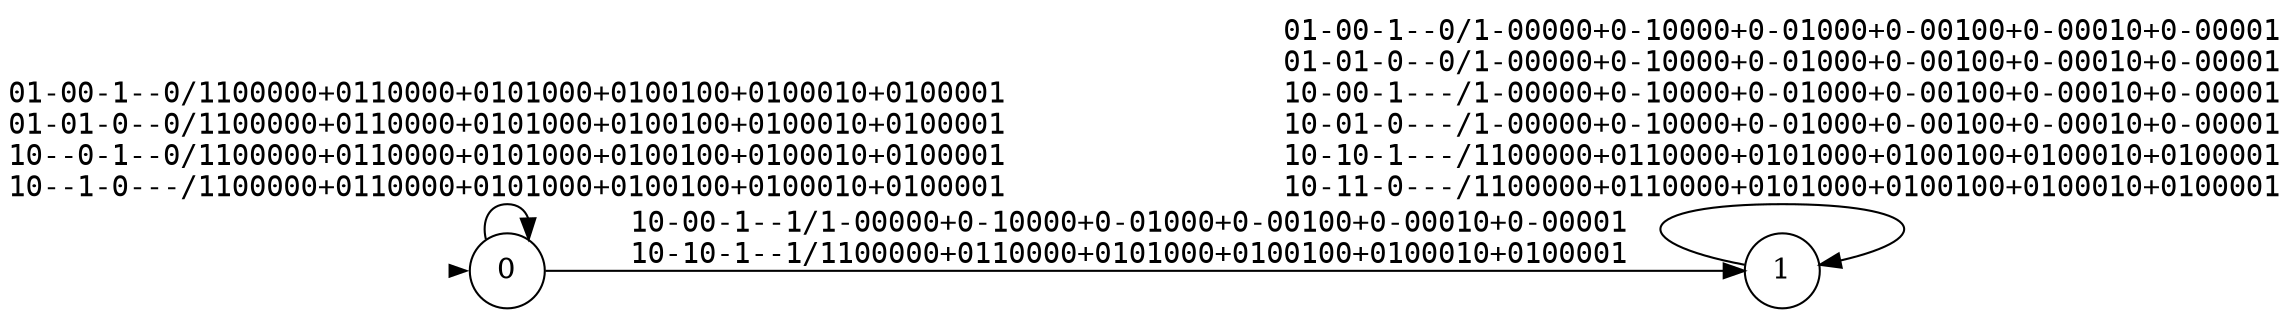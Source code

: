 digraph""{graph[rankdir=LR,ranksep=0.8,nodesep=0.2];node[shape=circle];edge[fontname=mono];init[shape=point,style=invis];0[label="0"];1[label="1"];init->0[penwidth=0,tooltip="initialstate"];0->0[label="01-00-1--0/1100000+0110000+0101000+0100100+0100010+0100001\l01-01-0--0/1100000+0110000+0101000+0100100+0100010+0100001\l10--0-1--0/1100000+0110000+0101000+0100100+0100010+0100001\l10--1-0---/1100000+0110000+0101000+0100100+0100010+0100001\l",labeltooltip="&#172;shop&#8743;warehouse&#8743;&#172;human_entered&#8743;&#172;night&#8743;day&#8743;&#172;entrance/go_warehouse&#8743;welcome_client&#8743;&#172;go_back&#8743;&#172;go_entrace&#8743;&#172;go_safe_loc&#8743;&#172;go_charging_point&#8743;&#172;go_counter+&#172;go_warehouse&#8743;welcome_client&#8743;go_back&#8743;&#172;go_entrace&#8743;&#172;go_safe_loc&#8743;&#172;go_charging_point&#8743;&#172;go_counter+&#172;go_warehouse&#8743;welcome_client&#8743;&#172;go_back&#8743;go_entrace&#8743;&#172;go_safe_loc&#8743;&#172;go_charging_point&#8743;&#172;go_counter+&#172;go_warehouse&#8743;welcome_client&#8743;&#172;go_back&#8743;&#172;go_entrace&#8743;go_safe_loc&#8743;&#172;go_charging_point&#8743;&#172;go_counter+&#172;go_warehouse&#8743;welcome_client&#8743;&#172;go_back&#8743;&#172;go_entrace&#8743;&#172;go_safe_loc&#8743;go_charging_point&#8743;&#172;go_counter+&#172;go_warehouse&#8743;welcome_client&#8743;&#172;go_back&#8743;&#172;go_entrace&#8743;&#172;go_safe_loc&#8743;&#172;go_charging_point&#8743;go_counter&#10;&#172;shop&#8743;warehouse&#8743;&#172;human_entered&#8743;night&#8743;&#172;day&#8743;&#172;entrance/go_warehouse&#8743;welcome_client&#8743;&#172;go_back&#8743;&#172;go_entrace&#8743;&#172;go_safe_loc&#8743;&#172;go_charging_point&#8743;&#172;go_counter+&#172;go_warehouse&#8743;welcome_client&#8743;go_back&#8743;&#172;go_entrace&#8743;&#172;go_safe_loc&#8743;&#172;go_charging_point&#8743;&#172;go_counter+&#172;go_warehouse&#8743;welcome_client&#8743;&#172;go_back&#8743;go_entrace&#8743;&#172;go_safe_loc&#8743;&#172;go_charging_point&#8743;&#172;go_counter+&#172;go_warehouse&#8743;welcome_client&#8743;&#172;go_back&#8743;&#172;go_entrace&#8743;go_safe_loc&#8743;&#172;go_charging_point&#8743;&#172;go_counter+&#172;go_warehouse&#8743;welcome_client&#8743;&#172;go_back&#8743;&#172;go_entrace&#8743;&#172;go_safe_loc&#8743;go_charging_point&#8743;&#172;go_counter+&#172;go_warehouse&#8743;welcome_client&#8743;&#172;go_back&#8743;&#172;go_entrace&#8743;&#172;go_safe_loc&#8743;&#172;go_charging_point&#8743;go_counter&#10;shop&#8743;&#172;warehouse&#8743;&#172;night&#8743;day&#8743;&#172;entrance/go_warehouse&#8743;welcome_client&#8743;&#172;go_back&#8743;&#172;go_entrace&#8743;&#172;go_safe_loc&#8743;&#172;go_charging_point&#8743;&#172;go_counter+&#172;go_warehouse&#8743;welcome_client&#8743;go_back&#8743;&#172;go_entrace&#8743;&#172;go_safe_loc&#8743;&#172;go_charging_point&#8743;&#172;go_counter+&#172;go_warehouse&#8743;welcome_client&#8743;&#172;go_back&#8743;go_entrace&#8743;&#172;go_safe_loc&#8743;&#172;go_charging_point&#8743;&#172;go_counter+&#172;go_warehouse&#8743;welcome_client&#8743;&#172;go_back&#8743;&#172;go_entrace&#8743;go_safe_loc&#8743;&#172;go_charging_point&#8743;&#172;go_counter+&#172;go_warehouse&#8743;welcome_client&#8743;&#172;go_back&#8743;&#172;go_entrace&#8743;&#172;go_safe_loc&#8743;go_charging_point&#8743;&#172;go_counter+&#172;go_warehouse&#8743;welcome_client&#8743;&#172;go_back&#8743;&#172;go_entrace&#8743;&#172;go_safe_loc&#8743;&#172;go_charging_point&#8743;go_counter&#10;shop&#8743;&#172;warehouse&#8743;night&#8743;&#172;day/go_warehouse&#8743;welcome_client&#8743;&#172;go_back&#8743;&#172;go_entrace&#8743;&#172;go_safe_loc&#8743;&#172;go_charging_point&#8743;&#172;go_counter+&#172;go_warehouse&#8743;welcome_client&#8743;go_back&#8743;&#172;go_entrace&#8743;&#172;go_safe_loc&#8743;&#172;go_charging_point&#8743;&#172;go_counter+&#172;go_warehouse&#8743;welcome_client&#8743;&#172;go_back&#8743;go_entrace&#8743;&#172;go_safe_loc&#8743;&#172;go_charging_point&#8743;&#172;go_counter+&#172;go_warehouse&#8743;welcome_client&#8743;&#172;go_back&#8743;&#172;go_entrace&#8743;go_safe_loc&#8743;&#172;go_charging_point&#8743;&#172;go_counter+&#172;go_warehouse&#8743;welcome_client&#8743;&#172;go_back&#8743;&#172;go_entrace&#8743;&#172;go_safe_loc&#8743;go_charging_point&#8743;&#172;go_counter+&#172;go_warehouse&#8743;welcome_client&#8743;&#172;go_back&#8743;&#172;go_entrace&#8743;&#172;go_safe_loc&#8743;&#172;go_charging_point&#8743;go_counter&#10;"];0->1[label="10-00-1--1/1-00000+0-10000+0-01000+0-00100+0-00010+0-00001\l10-10-1--1/1100000+0110000+0101000+0100100+0100010+0100001\l",labeltooltip="shop&#8743;&#172;warehouse&#8743;&#172;human_entered&#8743;&#172;night&#8743;day&#8743;entrance/go_warehouse&#8743;&#172;go_back&#8743;&#172;go_entrace&#8743;&#172;go_safe_loc&#8743;&#172;go_charging_point&#8743;&#172;go_counter+&#172;go_warehouse&#8743;go_back&#8743;&#172;go_entrace&#8743;&#172;go_safe_loc&#8743;&#172;go_charging_point&#8743;&#172;go_counter+&#172;go_warehouse&#8743;&#172;go_back&#8743;go_entrace&#8743;&#172;go_safe_loc&#8743;&#172;go_charging_point&#8743;&#172;go_counter+&#172;go_warehouse&#8743;&#172;go_back&#8743;&#172;go_entrace&#8743;go_safe_loc&#8743;&#172;go_charging_point&#8743;&#172;go_counter+&#172;go_warehouse&#8743;&#172;go_back&#8743;&#172;go_entrace&#8743;&#172;go_safe_loc&#8743;go_charging_point&#8743;&#172;go_counter+&#172;go_warehouse&#8743;&#172;go_back&#8743;&#172;go_entrace&#8743;&#172;go_safe_loc&#8743;&#172;go_charging_point&#8743;go_counter&#10;shop&#8743;&#172;warehouse&#8743;human_entered&#8743;&#172;night&#8743;day&#8743;entrance/go_warehouse&#8743;welcome_client&#8743;&#172;go_back&#8743;&#172;go_entrace&#8743;&#172;go_safe_loc&#8743;&#172;go_charging_point&#8743;&#172;go_counter+&#172;go_warehouse&#8743;welcome_client&#8743;go_back&#8743;&#172;go_entrace&#8743;&#172;go_safe_loc&#8743;&#172;go_charging_point&#8743;&#172;go_counter+&#172;go_warehouse&#8743;welcome_client&#8743;&#172;go_back&#8743;go_entrace&#8743;&#172;go_safe_loc&#8743;&#172;go_charging_point&#8743;&#172;go_counter+&#172;go_warehouse&#8743;welcome_client&#8743;&#172;go_back&#8743;&#172;go_entrace&#8743;go_safe_loc&#8743;&#172;go_charging_point&#8743;&#172;go_counter+&#172;go_warehouse&#8743;welcome_client&#8743;&#172;go_back&#8743;&#172;go_entrace&#8743;&#172;go_safe_loc&#8743;go_charging_point&#8743;&#172;go_counter+&#172;go_warehouse&#8743;welcome_client&#8743;&#172;go_back&#8743;&#172;go_entrace&#8743;&#172;go_safe_loc&#8743;&#172;go_charging_point&#8743;go_counter&#10;"];1->1[label="01-00-1--0/1-00000+0-10000+0-01000+0-00100+0-00010+0-00001\l01-01-0--0/1-00000+0-10000+0-01000+0-00100+0-00010+0-00001\l10-00-1---/1-00000+0-10000+0-01000+0-00100+0-00010+0-00001\l10-01-0---/1-00000+0-10000+0-01000+0-00100+0-00010+0-00001\l10-10-1---/1100000+0110000+0101000+0100100+0100010+0100001\l10-11-0---/1100000+0110000+0101000+0100100+0100010+0100001\l",labeltooltip="&#172;shop&#8743;warehouse&#8743;&#172;human_entered&#8743;&#172;night&#8743;day&#8743;&#172;entrance/go_warehouse&#8743;&#172;go_back&#8743;&#172;go_entrace&#8743;&#172;go_safe_loc&#8743;&#172;go_charging_point&#8743;&#172;go_counter+&#172;go_warehouse&#8743;go_back&#8743;&#172;go_entrace&#8743;&#172;go_safe_loc&#8743;&#172;go_charging_point&#8743;&#172;go_counter+&#172;go_warehouse&#8743;&#172;go_back&#8743;go_entrace&#8743;&#172;go_safe_loc&#8743;&#172;go_charging_point&#8743;&#172;go_counter+&#172;go_warehouse&#8743;&#172;go_back&#8743;&#172;go_entrace&#8743;go_safe_loc&#8743;&#172;go_charging_point&#8743;&#172;go_counter+&#172;go_warehouse&#8743;&#172;go_back&#8743;&#172;go_entrace&#8743;&#172;go_safe_loc&#8743;go_charging_point&#8743;&#172;go_counter+&#172;go_warehouse&#8743;&#172;go_back&#8743;&#172;go_entrace&#8743;&#172;go_safe_loc&#8743;&#172;go_charging_point&#8743;go_counter&#10;&#172;shop&#8743;warehouse&#8743;&#172;human_entered&#8743;night&#8743;&#172;day&#8743;&#172;entrance/go_warehouse&#8743;&#172;go_back&#8743;&#172;go_entrace&#8743;&#172;go_safe_loc&#8743;&#172;go_charging_point&#8743;&#172;go_counter+&#172;go_warehouse&#8743;go_back&#8743;&#172;go_entrace&#8743;&#172;go_safe_loc&#8743;&#172;go_charging_point&#8743;&#172;go_counter+&#172;go_warehouse&#8743;&#172;go_back&#8743;go_entrace&#8743;&#172;go_safe_loc&#8743;&#172;go_charging_point&#8743;&#172;go_counter+&#172;go_warehouse&#8743;&#172;go_back&#8743;&#172;go_entrace&#8743;go_safe_loc&#8743;&#172;go_charging_point&#8743;&#172;go_counter+&#172;go_warehouse&#8743;&#172;go_back&#8743;&#172;go_entrace&#8743;&#172;go_safe_loc&#8743;go_charging_point&#8743;&#172;go_counter+&#172;go_warehouse&#8743;&#172;go_back&#8743;&#172;go_entrace&#8743;&#172;go_safe_loc&#8743;&#172;go_charging_point&#8743;go_counter&#10;shop&#8743;&#172;warehouse&#8743;&#172;human_entered&#8743;&#172;night&#8743;day/go_warehouse&#8743;&#172;go_back&#8743;&#172;go_entrace&#8743;&#172;go_safe_loc&#8743;&#172;go_charging_point&#8743;&#172;go_counter+&#172;go_warehouse&#8743;go_back&#8743;&#172;go_entrace&#8743;&#172;go_safe_loc&#8743;&#172;go_charging_point&#8743;&#172;go_counter+&#172;go_warehouse&#8743;&#172;go_back&#8743;go_entrace&#8743;&#172;go_safe_loc&#8743;&#172;go_charging_point&#8743;&#172;go_counter+&#172;go_warehouse&#8743;&#172;go_back&#8743;&#172;go_entrace&#8743;go_safe_loc&#8743;&#172;go_charging_point&#8743;&#172;go_counter+&#172;go_warehouse&#8743;&#172;go_back&#8743;&#172;go_entrace&#8743;&#172;go_safe_loc&#8743;go_charging_point&#8743;&#172;go_counter+&#172;go_warehouse&#8743;&#172;go_back&#8743;&#172;go_entrace&#8743;&#172;go_safe_loc&#8743;&#172;go_charging_point&#8743;go_counter&#10;shop&#8743;&#172;warehouse&#8743;&#172;human_entered&#8743;night&#8743;&#172;day/go_warehouse&#8743;&#172;go_back&#8743;&#172;go_entrace&#8743;&#172;go_safe_loc&#8743;&#172;go_charging_point&#8743;&#172;go_counter+&#172;go_warehouse&#8743;go_back&#8743;&#172;go_entrace&#8743;&#172;go_safe_loc&#8743;&#172;go_charging_point&#8743;&#172;go_counter+&#172;go_warehouse&#8743;&#172;go_back&#8743;go_entrace&#8743;&#172;go_safe_loc&#8743;&#172;go_charging_point&#8743;&#172;go_counter+&#172;go_warehouse&#8743;&#172;go_back&#8743;&#172;go_entrace&#8743;go_safe_loc&#8743;&#172;go_charging_point&#8743;&#172;go_counter+&#172;go_warehouse&#8743;&#172;go_back&#8743;&#172;go_entrace&#8743;&#172;go_safe_loc&#8743;go_charging_point&#8743;&#172;go_counter+&#172;go_warehouse&#8743;&#172;go_back&#8743;&#172;go_entrace&#8743;&#172;go_safe_loc&#8743;&#172;go_charging_point&#8743;go_counter&#10;shop&#8743;&#172;warehouse&#8743;human_entered&#8743;&#172;night&#8743;day/go_warehouse&#8743;welcome_client&#8743;&#172;go_back&#8743;&#172;go_entrace&#8743;&#172;go_safe_loc&#8743;&#172;go_charging_point&#8743;&#172;go_counter+&#172;go_warehouse&#8743;welcome_client&#8743;go_back&#8743;&#172;go_entrace&#8743;&#172;go_safe_loc&#8743;&#172;go_charging_point&#8743;&#172;go_counter+&#172;go_warehouse&#8743;welcome_client&#8743;&#172;go_back&#8743;go_entrace&#8743;&#172;go_safe_loc&#8743;&#172;go_charging_point&#8743;&#172;go_counter+&#172;go_warehouse&#8743;welcome_client&#8743;&#172;go_back&#8743;&#172;go_entrace&#8743;go_safe_loc&#8743;&#172;go_charging_point&#8743;&#172;go_counter+&#172;go_warehouse&#8743;welcome_client&#8743;&#172;go_back&#8743;&#172;go_entrace&#8743;&#172;go_safe_loc&#8743;go_charging_point&#8743;&#172;go_counter+&#172;go_warehouse&#8743;welcome_client&#8743;&#172;go_back&#8743;&#172;go_entrace&#8743;&#172;go_safe_loc&#8743;&#172;go_charging_point&#8743;go_counter&#10;shop&#8743;&#172;warehouse&#8743;human_entered&#8743;night&#8743;&#172;day/go_warehouse&#8743;welcome_client&#8743;&#172;go_back&#8743;&#172;go_entrace&#8743;&#172;go_safe_loc&#8743;&#172;go_charging_point&#8743;&#172;go_counter+&#172;go_warehouse&#8743;welcome_client&#8743;go_back&#8743;&#172;go_entrace&#8743;&#172;go_safe_loc&#8743;&#172;go_charging_point&#8743;&#172;go_counter+&#172;go_warehouse&#8743;welcome_client&#8743;&#172;go_back&#8743;go_entrace&#8743;&#172;go_safe_loc&#8743;&#172;go_charging_point&#8743;&#172;go_counter+&#172;go_warehouse&#8743;welcome_client&#8743;&#172;go_back&#8743;&#172;go_entrace&#8743;go_safe_loc&#8743;&#172;go_charging_point&#8743;&#172;go_counter+&#172;go_warehouse&#8743;welcome_client&#8743;&#172;go_back&#8743;&#172;go_entrace&#8743;&#172;go_safe_loc&#8743;go_charging_point&#8743;&#172;go_counter+&#172;go_warehouse&#8743;welcome_client&#8743;&#172;go_back&#8743;&#172;go_entrace&#8743;&#172;go_safe_loc&#8743;&#172;go_charging_point&#8743;go_counter&#10;"];}